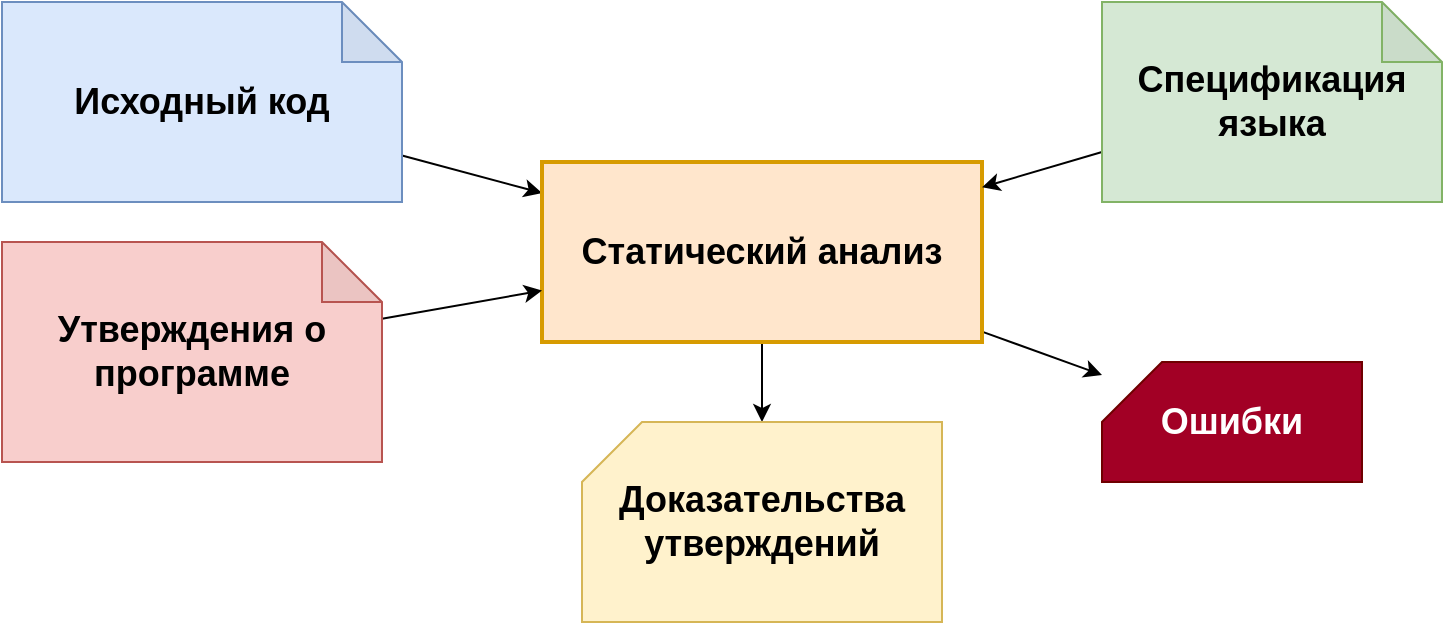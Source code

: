 <mxfile>
    <diagram id="v4ZOIyf0MIKw6cOxQwG9" name="Page-1">
        <mxGraphModel dx="777" dy="610" grid="1" gridSize="10" guides="1" tooltips="1" connect="1" arrows="1" fold="1" page="1" pageScale="1" pageWidth="850" pageHeight="1100" math="0" shadow="0">
            <root>
                <mxCell id="0"/>
                <mxCell id="1" parent="0"/>
                <mxCell id="9" style="edgeStyle=none;html=1;" edge="1" parent="1" source="2" target="3">
                    <mxGeometry relative="1" as="geometry"/>
                </mxCell>
                <mxCell id="2" value="Исходный код" style="shape=note;whiteSpace=wrap;html=1;backgroundOutline=1;darkOpacity=0.05;fillColor=#dae8fc;strokeColor=#6c8ebf;fontSize=18;fontStyle=1" vertex="1" parent="1">
                    <mxGeometry x="40" y="120" width="200" height="100" as="geometry"/>
                </mxCell>
                <mxCell id="12" style="edgeStyle=none;html=1;" edge="1" parent="1" source="3" target="6">
                    <mxGeometry relative="1" as="geometry"/>
                </mxCell>
                <mxCell id="13" style="edgeStyle=none;html=1;" edge="1" parent="1" source="3" target="8">
                    <mxGeometry relative="1" as="geometry"/>
                </mxCell>
                <mxCell id="3" value="Статический анализ" style="rounded=0;whiteSpace=wrap;html=1;fillColor=#ffe6cc;strokeColor=#d79b00;strokeWidth=2;fontSize=18;fontStyle=1" vertex="1" parent="1">
                    <mxGeometry x="310" y="200" width="220" height="90" as="geometry"/>
                </mxCell>
                <mxCell id="11" style="edgeStyle=none;html=1;" edge="1" parent="1" source="4" target="3">
                    <mxGeometry relative="1" as="geometry"/>
                </mxCell>
                <mxCell id="4" value="Утверждения о программе" style="shape=note;whiteSpace=wrap;html=1;backgroundOutline=1;darkOpacity=0.05;fillColor=#f8cecc;strokeColor=#b85450;fontSize=18;fontStyle=1" vertex="1" parent="1">
                    <mxGeometry x="40" y="240" width="190" height="110" as="geometry"/>
                </mxCell>
                <mxCell id="10" style="edgeStyle=none;html=1;" edge="1" parent="1" source="5" target="3">
                    <mxGeometry relative="1" as="geometry"/>
                </mxCell>
                <mxCell id="5" value="Спецификация языка" style="shape=note;whiteSpace=wrap;html=1;backgroundOutline=1;darkOpacity=0.05;fillColor=#d5e8d4;strokeColor=#82b366;fontSize=18;fontStyle=1" vertex="1" parent="1">
                    <mxGeometry x="590" y="120" width="170" height="100" as="geometry"/>
                </mxCell>
                <mxCell id="6" value="Доказательства утверждений" style="shape=card;whiteSpace=wrap;html=1;fillColor=#fff2cc;strokeColor=#d6b656;fontSize=18;fontStyle=1" vertex="1" parent="1">
                    <mxGeometry x="330" y="330" width="180" height="100" as="geometry"/>
                </mxCell>
                <mxCell id="8" value="Ошибки" style="shape=card;whiteSpace=wrap;html=1;fillColor=#a20025;strokeColor=#6F0000;fontSize=18;fontStyle=1;fontColor=#ffffff;" vertex="1" parent="1">
                    <mxGeometry x="590" y="300" width="130" height="60" as="geometry"/>
                </mxCell>
            </root>
        </mxGraphModel>
    </diagram>
</mxfile>
